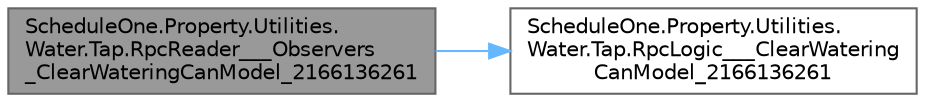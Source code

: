 digraph "ScheduleOne.Property.Utilities.Water.Tap.RpcReader___Observers_ClearWateringCanModel_2166136261"
{
 // LATEX_PDF_SIZE
  bgcolor="transparent";
  edge [fontname=Helvetica,fontsize=10,labelfontname=Helvetica,labelfontsize=10];
  node [fontname=Helvetica,fontsize=10,shape=box,height=0.2,width=0.4];
  rankdir="LR";
  Node1 [id="Node000001",label="ScheduleOne.Property.Utilities.\lWater.Tap.RpcReader___Observers\l_ClearWateringCanModel_2166136261",height=0.2,width=0.4,color="gray40", fillcolor="grey60", style="filled", fontcolor="black",tooltip=" "];
  Node1 -> Node2 [id="edge1_Node000001_Node000002",color="steelblue1",style="solid",tooltip=" "];
  Node2 [id="Node000002",label="ScheduleOne.Property.Utilities.\lWater.Tap.RpcLogic___ClearWatering\lCanModel_2166136261",height=0.2,width=0.4,color="grey40", fillcolor="white", style="filled",URL="$class_schedule_one_1_1_property_1_1_utilities_1_1_water_1_1_tap.html#a4d233973819a279edac6ea961f31fe32",tooltip=" "];
}
